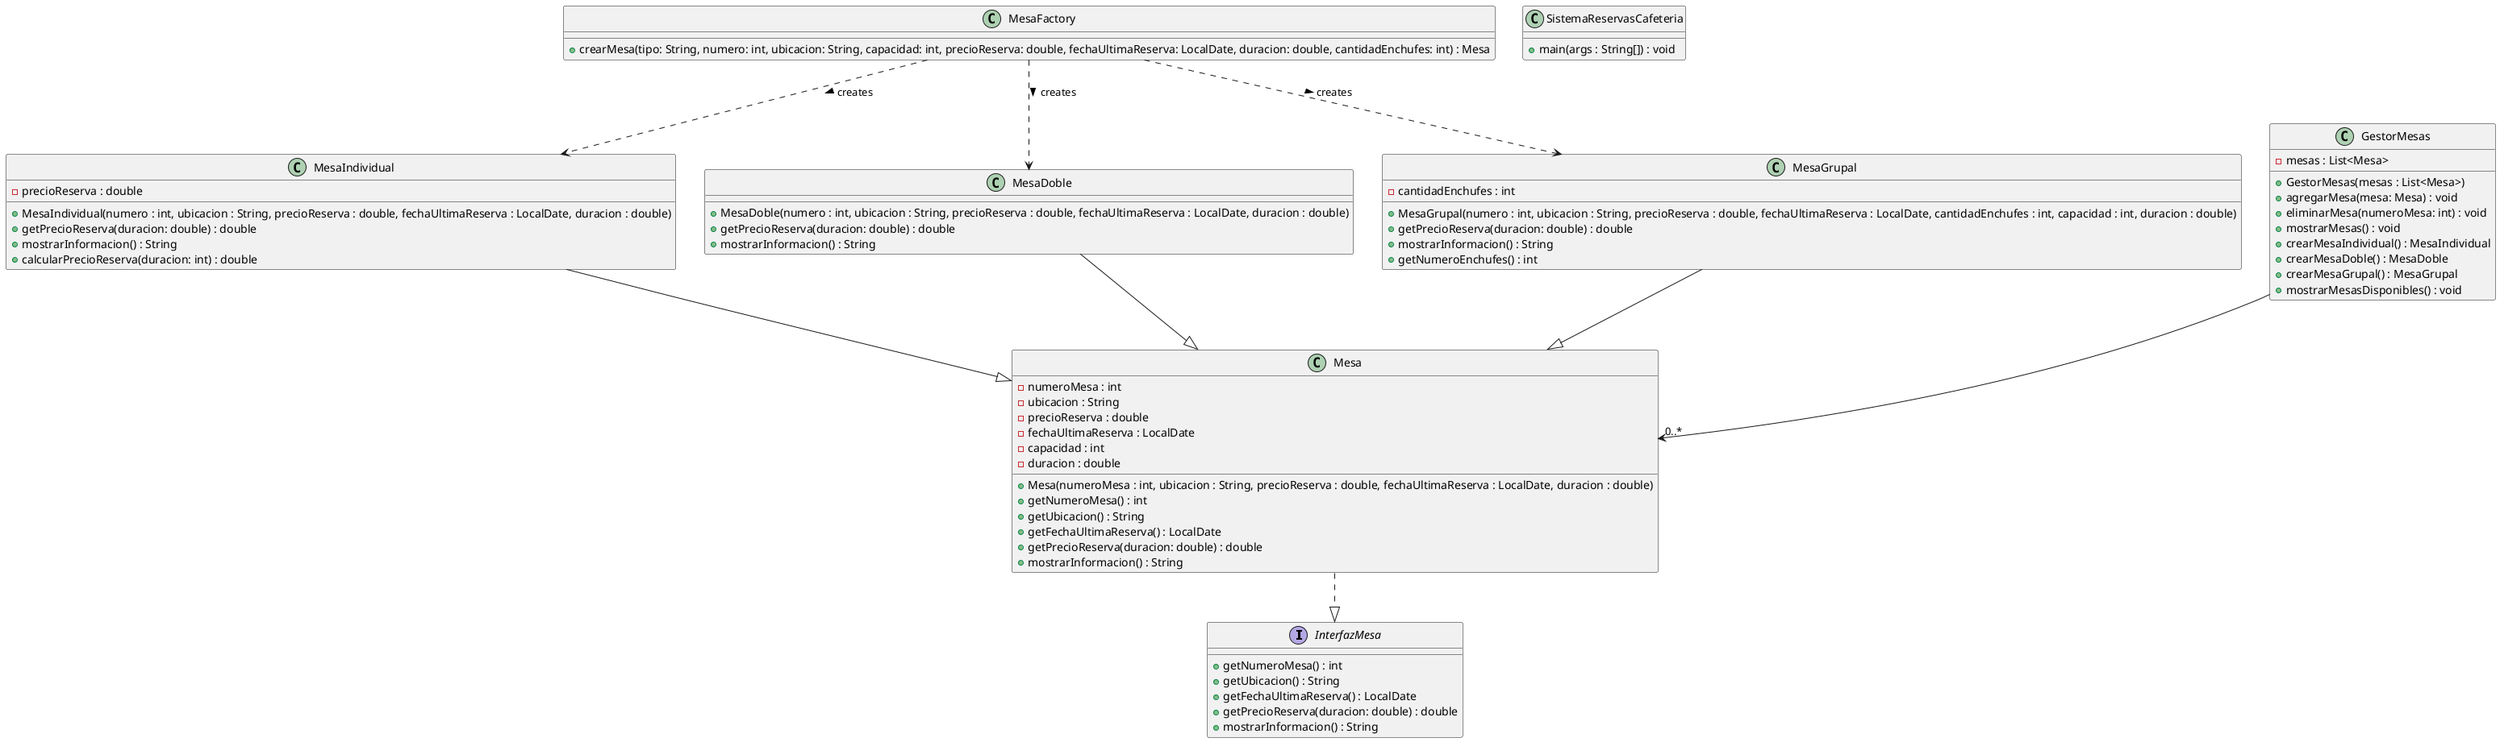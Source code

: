 @startuml

interface InterfazMesa {
    +getNumeroMesa() : int
    +getUbicacion() : String
    +getFechaUltimaReserva() : LocalDate
    +getPrecioReserva(duracion: double) : double
    +mostrarInformacion() : String
}

class Mesa {
    -numeroMesa : int
    -ubicacion : String
    -precioReserva : double
    -fechaUltimaReserva : LocalDate
    -capacidad : int
    -duracion : double
    +Mesa(numeroMesa : int, ubicacion : String, precioReserva : double, fechaUltimaReserva : LocalDate, duracion : double)
    +getNumeroMesa() : int
    +getUbicacion() : String
    +getFechaUltimaReserva() : LocalDate
    +getPrecioReserva(duracion: double) : double
    +mostrarInformacion() : String
}

class MesaIndividual {
    -precioReserva : double
    +MesaIndividual(numero : int, ubicacion : String, precioReserva : double, fechaUltimaReserva : LocalDate, duracion : double)
    +getPrecioReserva(duracion: double) : double
    +mostrarInformacion() : String
    +calcularPrecioReserva(duracion: int) : double
}

class MesaDoble {
    +MesaDoble(numero : int, ubicacion : String, precioReserva : double, fechaUltimaReserva : LocalDate, duracion : double)
    +getPrecioReserva(duracion: double) : double
    +mostrarInformacion() : String
}

class MesaGrupal {
    -cantidadEnchufes : int
    +MesaGrupal(numero : int, ubicacion : String, precioReserva : double, fechaUltimaReserva : LocalDate, cantidadEnchufes : int, capacidad : int, duracion : double)
    +getPrecioReserva(duracion: double) : double
    +mostrarInformacion() : String
    +getNumeroEnchufes() : int
}

class MesaFactory {
    +crearMesa(tipo: String, numero: int, ubicacion: String, capacidad: int, precioReserva: double, fechaUltimaReserva: LocalDate, duracion: double, cantidadEnchufes: int) : Mesa
}

class GestorMesas {
    -mesas : List<Mesa>
    +GestorMesas(mesas : List<Mesa>)
    +agregarMesa(mesa: Mesa) : void
    +eliminarMesa(numeroMesa: int) : void
    +mostrarMesas() : void
    +crearMesaIndividual() : MesaIndividual
    +crearMesaDoble() : MesaDoble
    +crearMesaGrupal() : MesaGrupal
    +mostrarMesasDisponibles() : void
}

class SistemaReservasCafeteria {
    +main(args : String[]) : void
}

Mesa ..|> InterfazMesa
MesaIndividual --|> Mesa
MesaDoble --|> Mesa
MesaGrupal --|> Mesa
GestorMesas --> "0..*" Mesa
MesaFactory ..> MesaIndividual : creates >
MesaFactory ..> MesaDoble : creates >
MesaFactory ..> MesaGrupal : creates >

@enduml
